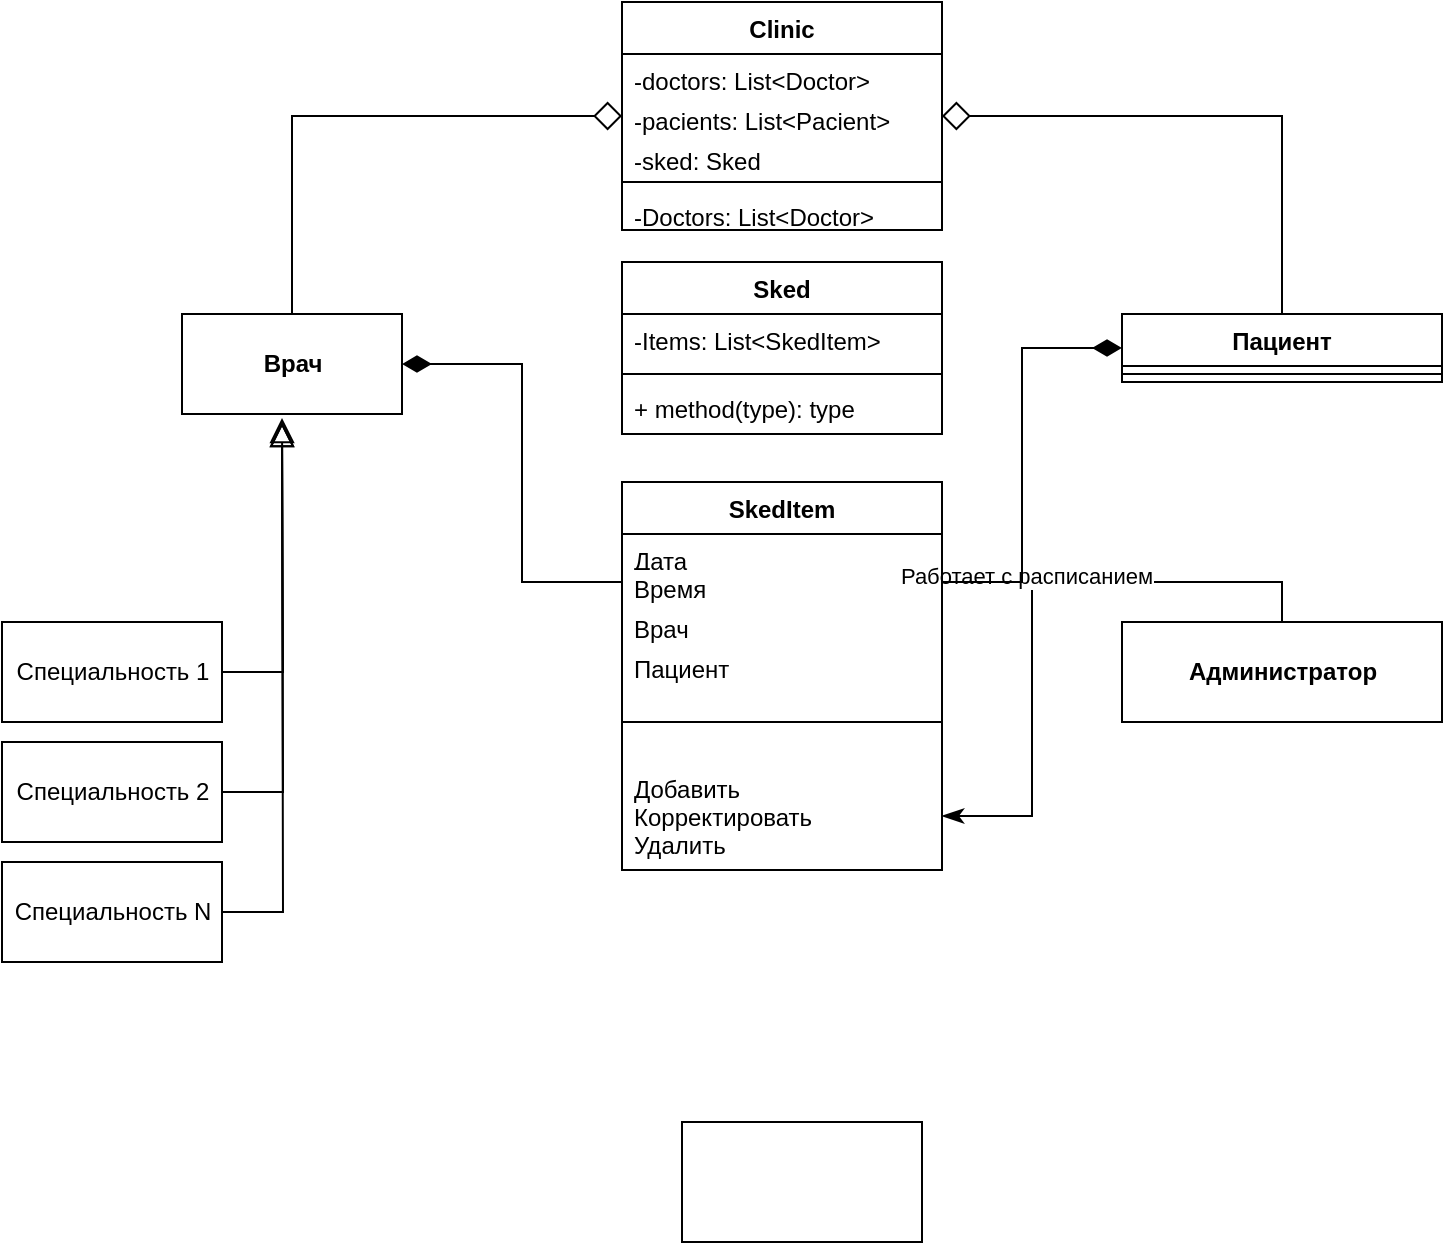<mxfile version="13.8.0" type="github">
  <diagram id="C5RBs43oDa-KdzZeNtuy" name="Page-1">
    <mxGraphModel dx="1422" dy="825" grid="1" gridSize="10" guides="1" tooltips="1" connect="1" arrows="1" fold="1" page="1" pageScale="1" pageWidth="827" pageHeight="1169" math="0" shadow="0">
      <root>
        <mxCell id="WIyWlLk6GJQsqaUBKTNV-0" />
        <mxCell id="WIyWlLk6GJQsqaUBKTNV-1" parent="WIyWlLk6GJQsqaUBKTNV-0" />
        <mxCell id="gz5u4yHDHs7ERX3W2ZZz-30" style="edgeStyle=orthogonalEdgeStyle;rounded=0;sketch=0;jumpSize=10;orthogonalLoop=1;jettySize=auto;html=1;exitX=0.5;exitY=0;exitDx=0;exitDy=0;entryX=1;entryY=0.5;entryDx=0;entryDy=0;shadow=0;startArrow=none;startFill=0;endArrow=diamond;endFill=0;endSize=12;" parent="WIyWlLk6GJQsqaUBKTNV-1" source="gz5u4yHDHs7ERX3W2ZZz-4" target="gz5u4yHDHs7ERX3W2ZZz-0" edge="1">
          <mxGeometry relative="1" as="geometry" />
        </mxCell>
        <mxCell id="gz5u4yHDHs7ERX3W2ZZz-35" value="" style="edgeStyle=orthogonalEdgeStyle;rounded=0;sketch=0;jumpSize=10;orthogonalLoop=1;jettySize=auto;exitX=0.5;exitY=0;exitDx=0;exitDy=0;entryX=1;entryY=0.5;entryDx=0;entryDy=0;shadow=0;startArrow=none;startFill=0;endArrow=classicThin;endFill=1;endSize=8;html=1;" parent="WIyWlLk6GJQsqaUBKTNV-1" source="gz5u4yHDHs7ERX3W2ZZz-12" target="gz5u4yHDHs7ERX3W2ZZz-32" edge="1">
          <mxGeometry relative="1" as="geometry" />
        </mxCell>
        <mxCell id="gz5u4yHDHs7ERX3W2ZZz-36" value="Работает с расписанием" style="edgeLabel;html=1;align=center;verticalAlign=middle;resizable=0;points=[];" parent="gz5u4yHDHs7ERX3W2ZZz-35" vertex="1" connectable="0">
          <mxGeometry x="-0.014" y="-3" relative="1" as="geometry">
            <mxPoint y="-10" as="offset" />
          </mxGeometry>
        </mxCell>
        <mxCell id="gz5u4yHDHs7ERX3W2ZZz-12" value="&lt;b&gt;Администратор&lt;/b&gt;" style="html=1;" parent="WIyWlLk6GJQsqaUBKTNV-1" vertex="1">
          <mxGeometry x="600" y="360" width="160" height="50" as="geometry" />
        </mxCell>
        <mxCell id="gz5u4yHDHs7ERX3W2ZZz-26" style="edgeStyle=orthogonalEdgeStyle;rounded=0;orthogonalLoop=1;jettySize=auto;html=1;exitX=1;exitY=0.5;exitDx=0;exitDy=0;entryX=0.875;entryY=1;entryDx=0;entryDy=0;entryPerimeter=0;endArrow=block;endFill=0;endSize=10;" parent="WIyWlLk6GJQsqaUBKTNV-1" source="gz5u4yHDHs7ERX3W2ZZz-18" edge="1">
          <mxGeometry relative="1" as="geometry">
            <mxPoint x="180" y="258" as="targetPoint" />
          </mxGeometry>
        </mxCell>
        <mxCell id="gz5u4yHDHs7ERX3W2ZZz-18" value="Специальность 1" style="html=1;" parent="WIyWlLk6GJQsqaUBKTNV-1" vertex="1">
          <mxGeometry x="40" y="360" width="110" height="50" as="geometry" />
        </mxCell>
        <mxCell id="gz5u4yHDHs7ERX3W2ZZz-29" style="edgeStyle=orthogonalEdgeStyle;rounded=0;sketch=0;orthogonalLoop=1;jettySize=auto;html=1;exitX=0.5;exitY=0;exitDx=0;exitDy=0;entryX=0;entryY=0.5;entryDx=0;entryDy=0;shadow=0;startArrow=none;startFill=0;endArrow=diamond;endFill=0;endSize=12;jumpSize=10;" parent="WIyWlLk6GJQsqaUBKTNV-1" source="gz5u4yHDHs7ERX3W2ZZz-20" target="gz5u4yHDHs7ERX3W2ZZz-0" edge="1">
          <mxGeometry relative="1" as="geometry" />
        </mxCell>
        <mxCell id="gz5u4yHDHs7ERX3W2ZZz-20" value="&lt;b&gt;Врач&lt;/b&gt;" style="html=1;" parent="WIyWlLk6GJQsqaUBKTNV-1" vertex="1">
          <mxGeometry x="130" y="206" width="110" height="50" as="geometry" />
        </mxCell>
        <mxCell id="gz5u4yHDHs7ERX3W2ZZz-28" style="edgeStyle=orthogonalEdgeStyle;rounded=0;orthogonalLoop=1;jettySize=auto;html=1;exitX=1;exitY=0.5;exitDx=0;exitDy=0;endSize=10;endArrow=block;endFill=0;" parent="WIyWlLk6GJQsqaUBKTNV-1" source="gz5u4yHDHs7ERX3W2ZZz-21" edge="1">
          <mxGeometry relative="1" as="geometry">
            <mxPoint x="180" y="260" as="targetPoint" />
          </mxGeometry>
        </mxCell>
        <mxCell id="gz5u4yHDHs7ERX3W2ZZz-21" value="Специальность N" style="html=1;" parent="WIyWlLk6GJQsqaUBKTNV-1" vertex="1">
          <mxGeometry x="40" y="480" width="110" height="50" as="geometry" />
        </mxCell>
        <mxCell id="gz5u4yHDHs7ERX3W2ZZz-27" style="edgeStyle=orthogonalEdgeStyle;rounded=0;orthogonalLoop=1;jettySize=auto;html=1;exitX=1;exitY=0.5;exitDx=0;exitDy=0;startArrow=none;startFill=0;endArrow=block;endFill=0;endSize=10;" parent="WIyWlLk6GJQsqaUBKTNV-1" source="gz5u4yHDHs7ERX3W2ZZz-22" edge="1">
          <mxGeometry relative="1" as="geometry">
            <mxPoint x="180" y="260" as="targetPoint" />
          </mxGeometry>
        </mxCell>
        <mxCell id="gz5u4yHDHs7ERX3W2ZZz-22" value="Специальность 2" style="html=1;" parent="WIyWlLk6GJQsqaUBKTNV-1" vertex="1">
          <mxGeometry x="40" y="420" width="110" height="50" as="geometry" />
        </mxCell>
        <mxCell id="gz5u4yHDHs7ERX3W2ZZz-0" value="Clinic" style="swimlane;fontStyle=1;align=center;verticalAlign=top;childLayout=stackLayout;horizontal=1;startSize=26;horizontalStack=0;resizeParent=1;resizeParentMax=0;resizeLast=0;collapsible=1;marginBottom=0;" parent="WIyWlLk6GJQsqaUBKTNV-1" vertex="1">
          <mxGeometry x="350" y="50" width="160" height="114" as="geometry" />
        </mxCell>
        <mxCell id="rfnlGcpkdzYErw1_nGnr-2" value="-doctors: List&lt;Doctor&gt;" style="text;strokeColor=none;fillColor=none;align=left;verticalAlign=top;spacingLeft=4;spacingRight=4;overflow=hidden;rotatable=0;points=[[0,0.5],[1,0.5]];portConstraint=eastwest;" vertex="1" parent="gz5u4yHDHs7ERX3W2ZZz-0">
          <mxGeometry y="26" width="160" height="20" as="geometry" />
        </mxCell>
        <mxCell id="rfnlGcpkdzYErw1_nGnr-1" value="-pacients: List&lt;Pacient&gt;" style="text;strokeColor=none;fillColor=none;align=left;verticalAlign=top;spacingLeft=4;spacingRight=4;overflow=hidden;rotatable=0;points=[[0,0.5],[1,0.5]];portConstraint=eastwest;" vertex="1" parent="gz5u4yHDHs7ERX3W2ZZz-0">
          <mxGeometry y="46" width="160" height="20" as="geometry" />
        </mxCell>
        <mxCell id="rfnlGcpkdzYErw1_nGnr-0" value="-sked: Sked" style="text;strokeColor=none;fillColor=none;align=left;verticalAlign=top;spacingLeft=4;spacingRight=4;overflow=hidden;rotatable=0;points=[[0,0.5],[1,0.5]];portConstraint=eastwest;" vertex="1" parent="gz5u4yHDHs7ERX3W2ZZz-0">
          <mxGeometry y="66" width="160" height="20" as="geometry" />
        </mxCell>
        <mxCell id="gz5u4yHDHs7ERX3W2ZZz-2" value="" style="line;strokeWidth=1;fillColor=none;align=left;verticalAlign=middle;spacingTop=-1;spacingLeft=3;spacingRight=3;rotatable=0;labelPosition=right;points=[];portConstraint=eastwest;" parent="gz5u4yHDHs7ERX3W2ZZz-0" vertex="1">
          <mxGeometry y="86" width="160" height="8" as="geometry" />
        </mxCell>
        <mxCell id="rfnlGcpkdzYErw1_nGnr-3" value="-Doctors: List&lt;Doctor&gt;" style="text;strokeColor=none;fillColor=none;align=left;verticalAlign=top;spacingLeft=4;spacingRight=4;overflow=hidden;rotatable=0;points=[[0,0.5],[1,0.5]];portConstraint=eastwest;" vertex="1" parent="gz5u4yHDHs7ERX3W2ZZz-0">
          <mxGeometry y="94" width="160" height="20" as="geometry" />
        </mxCell>
        <mxCell id="gz5u4yHDHs7ERX3W2ZZz-4" value="Пациент" style="swimlane;fontStyle=1;align=center;verticalAlign=top;childLayout=stackLayout;horizontal=1;startSize=26;horizontalStack=0;resizeParent=1;resizeParentMax=0;resizeLast=0;collapsible=1;marginBottom=0;" parent="WIyWlLk6GJQsqaUBKTNV-1" vertex="1">
          <mxGeometry x="600" y="206" width="160" height="34" as="geometry" />
        </mxCell>
        <mxCell id="gz5u4yHDHs7ERX3W2ZZz-6" value="" style="line;strokeWidth=1;fillColor=none;align=left;verticalAlign=middle;spacingTop=-1;spacingLeft=3;spacingRight=3;rotatable=0;labelPosition=right;points=[];portConstraint=eastwest;" parent="gz5u4yHDHs7ERX3W2ZZz-4" vertex="1">
          <mxGeometry y="26" width="160" height="8" as="geometry" />
        </mxCell>
        <mxCell id="gz5u4yHDHs7ERX3W2ZZz-33" style="edgeStyle=orthogonalEdgeStyle;rounded=0;sketch=0;jumpSize=10;orthogonalLoop=1;jettySize=auto;html=1;exitX=0;exitY=0.5;exitDx=0;exitDy=0;entryX=1;entryY=0.5;entryDx=0;entryDy=0;shadow=0;startArrow=none;startFill=0;endArrow=diamondThin;endFill=1;endSize=12;" parent="WIyWlLk6GJQsqaUBKTNV-1" source="gz5u4yHDHs7ERX3W2ZZz-11" target="gz5u4yHDHs7ERX3W2ZZz-20" edge="1">
          <mxGeometry relative="1" as="geometry" />
        </mxCell>
        <mxCell id="gz5u4yHDHs7ERX3W2ZZz-34" style="edgeStyle=orthogonalEdgeStyle;rounded=0;sketch=0;jumpSize=10;orthogonalLoop=1;jettySize=auto;html=1;exitX=1;exitY=0.5;exitDx=0;exitDy=0;entryX=0;entryY=0.5;entryDx=0;entryDy=0;shadow=0;startArrow=none;startFill=0;endArrow=diamondThin;endFill=1;endSize=12;" parent="WIyWlLk6GJQsqaUBKTNV-1" source="gz5u4yHDHs7ERX3W2ZZz-11" target="gz5u4yHDHs7ERX3W2ZZz-4" edge="1">
          <mxGeometry relative="1" as="geometry" />
        </mxCell>
        <mxCell id="GpHD8GbVuqiud2GHV6av-0" value="" style="rounded=0;whiteSpace=wrap;html=1;" parent="WIyWlLk6GJQsqaUBKTNV-1" vertex="1">
          <mxGeometry x="380" y="610" width="120" height="60" as="geometry" />
        </mxCell>
        <mxCell id="wyjcbXv0Y3rbHrXeva_l-0" value="Sked" style="swimlane;fontStyle=1;align=center;verticalAlign=top;childLayout=stackLayout;horizontal=1;startSize=26;horizontalStack=0;resizeParent=1;resizeParentMax=0;resizeLast=0;collapsible=1;marginBottom=0;" parent="WIyWlLk6GJQsqaUBKTNV-1" vertex="1">
          <mxGeometry x="350" y="180" width="160" height="86" as="geometry" />
        </mxCell>
        <mxCell id="wyjcbXv0Y3rbHrXeva_l-1" value="-Items: List&lt;SkedItem&gt;" style="text;strokeColor=none;fillColor=none;align=left;verticalAlign=top;spacingLeft=4;spacingRight=4;overflow=hidden;rotatable=0;points=[[0,0.5],[1,0.5]];portConstraint=eastwest;" parent="wyjcbXv0Y3rbHrXeva_l-0" vertex="1">
          <mxGeometry y="26" width="160" height="26" as="geometry" />
        </mxCell>
        <mxCell id="wyjcbXv0Y3rbHrXeva_l-2" value="" style="line;strokeWidth=1;fillColor=none;align=left;verticalAlign=middle;spacingTop=-1;spacingLeft=3;spacingRight=3;rotatable=0;labelPosition=right;points=[];portConstraint=eastwest;" parent="wyjcbXv0Y3rbHrXeva_l-0" vertex="1">
          <mxGeometry y="52" width="160" height="8" as="geometry" />
        </mxCell>
        <mxCell id="wyjcbXv0Y3rbHrXeva_l-3" value="+ method(type): type" style="text;strokeColor=none;fillColor=none;align=left;verticalAlign=top;spacingLeft=4;spacingRight=4;overflow=hidden;rotatable=0;points=[[0,0.5],[1,0.5]];portConstraint=eastwest;" parent="wyjcbXv0Y3rbHrXeva_l-0" vertex="1">
          <mxGeometry y="60" width="160" height="26" as="geometry" />
        </mxCell>
        <mxCell id="gz5u4yHDHs7ERX3W2ZZz-8" value="SkedItem" style="swimlane;fontStyle=1;align=center;verticalAlign=top;childLayout=stackLayout;horizontal=1;startSize=26;horizontalStack=0;resizeParent=1;resizeParentMax=0;resizeLast=0;collapsible=1;marginBottom=0;" parent="WIyWlLk6GJQsqaUBKTNV-1" vertex="1">
          <mxGeometry x="350" y="290" width="160" height="194" as="geometry" />
        </mxCell>
        <mxCell id="gz5u4yHDHs7ERX3W2ZZz-9" value="Дата" style="text;strokeColor=none;fillColor=none;align=left;verticalAlign=top;spacingLeft=4;spacingRight=4;overflow=hidden;rotatable=0;points=[[0,0.5],[1,0.5]];portConstraint=eastwest;" parent="gz5u4yHDHs7ERX3W2ZZz-8" vertex="1">
          <mxGeometry y="26" width="160" height="14" as="geometry" />
        </mxCell>
        <mxCell id="gz5u4yHDHs7ERX3W2ZZz-11" value="Время" style="text;strokeColor=none;fillColor=none;align=left;verticalAlign=top;spacingLeft=4;spacingRight=4;overflow=hidden;rotatable=0;points=[[0,0.5],[1,0.5]];portConstraint=eastwest;" parent="gz5u4yHDHs7ERX3W2ZZz-8" vertex="1">
          <mxGeometry y="40" width="160" height="20" as="geometry" />
        </mxCell>
        <mxCell id="gz5u4yHDHs7ERX3W2ZZz-37" value="Врач" style="text;strokeColor=none;fillColor=none;align=left;verticalAlign=top;spacingLeft=4;spacingRight=4;overflow=hidden;rotatable=0;points=[[0,0.5],[1,0.5]];portConstraint=eastwest;" parent="gz5u4yHDHs7ERX3W2ZZz-8" vertex="1">
          <mxGeometry y="60" width="160" height="20" as="geometry" />
        </mxCell>
        <mxCell id="gz5u4yHDHs7ERX3W2ZZz-38" value="Пациент" style="text;strokeColor=none;fillColor=none;align=left;verticalAlign=top;spacingLeft=4;spacingRight=4;overflow=hidden;rotatable=0;points=[[0,0.5],[1,0.5]];portConstraint=eastwest;" parent="gz5u4yHDHs7ERX3W2ZZz-8" vertex="1">
          <mxGeometry y="80" width="160" height="20" as="geometry" />
        </mxCell>
        <mxCell id="gz5u4yHDHs7ERX3W2ZZz-10" value="" style="line;strokeWidth=1;fillColor=none;align=left;verticalAlign=middle;spacingTop=-1;spacingLeft=3;spacingRight=3;rotatable=0;labelPosition=right;points=[];portConstraint=eastwest;" parent="gz5u4yHDHs7ERX3W2ZZz-8" vertex="1">
          <mxGeometry y="100" width="160" height="40" as="geometry" />
        </mxCell>
        <mxCell id="gz5u4yHDHs7ERX3W2ZZz-32" value="Добавить&#xa;Корректировать&#xa;Удалить" style="text;strokeColor=none;fillColor=none;align=left;verticalAlign=top;spacingLeft=4;spacingRight=4;overflow=hidden;rotatable=0;points=[[0,0.5],[1,0.5]];portConstraint=eastwest;" parent="gz5u4yHDHs7ERX3W2ZZz-8" vertex="1">
          <mxGeometry y="140" width="160" height="54" as="geometry" />
        </mxCell>
      </root>
    </mxGraphModel>
  </diagram>
</mxfile>
